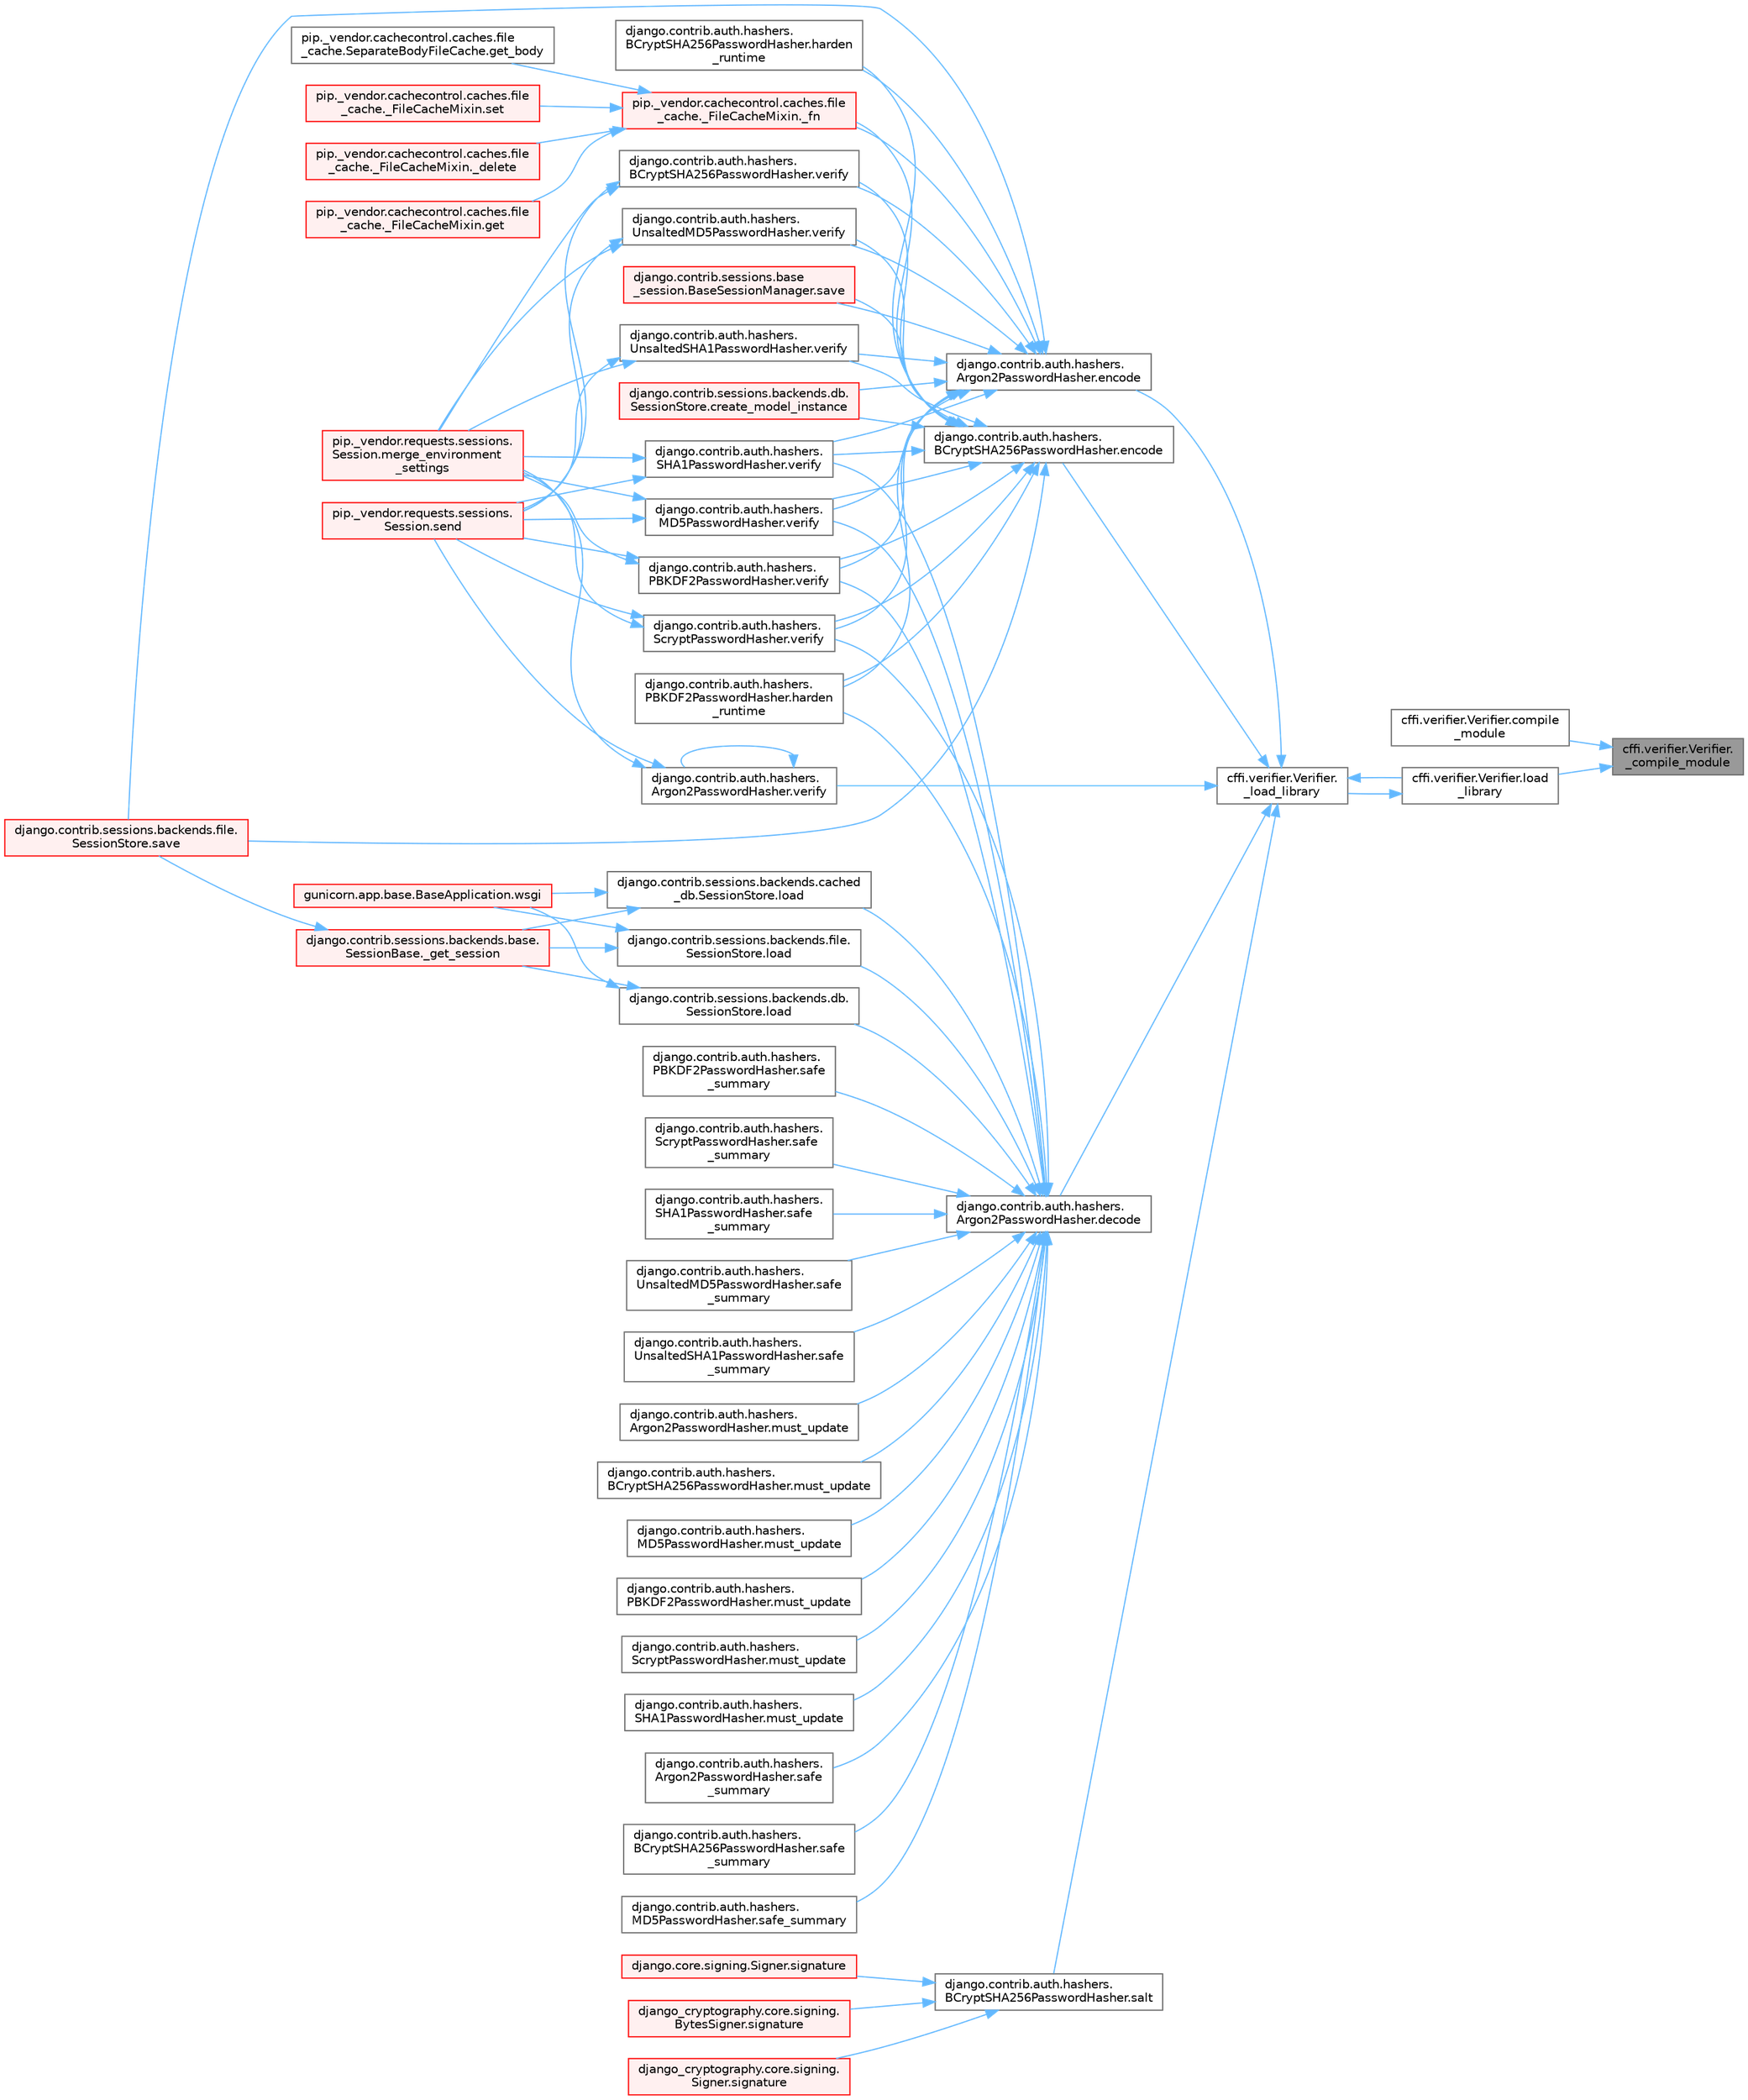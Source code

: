 digraph "cffi.verifier.Verifier._compile_module"
{
 // LATEX_PDF_SIZE
  bgcolor="transparent";
  edge [fontname=Helvetica,fontsize=10,labelfontname=Helvetica,labelfontsize=10];
  node [fontname=Helvetica,fontsize=10,shape=box,height=0.2,width=0.4];
  rankdir="RL";
  Node1 [id="Node000001",label="cffi.verifier.Verifier.\l_compile_module",height=0.2,width=0.4,color="gray40", fillcolor="grey60", style="filled", fontcolor="black",tooltip=" "];
  Node1 -> Node2 [id="edge1_Node000001_Node000002",dir="back",color="steelblue1",style="solid",tooltip=" "];
  Node2 [id="Node000002",label="cffi.verifier.Verifier.compile\l_module",height=0.2,width=0.4,color="grey40", fillcolor="white", style="filled",URL="$classcffi_1_1verifier_1_1_verifier.html#a3ab2b13f2f24bb6871b9111923f1a138",tooltip=" "];
  Node1 -> Node3 [id="edge2_Node000001_Node000003",dir="back",color="steelblue1",style="solid",tooltip=" "];
  Node3 [id="Node000003",label="cffi.verifier.Verifier.load\l_library",height=0.2,width=0.4,color="grey40", fillcolor="white", style="filled",URL="$classcffi_1_1verifier_1_1_verifier.html#a3f4cc3b50c42913dd0d22dc233524f28",tooltip=" "];
  Node3 -> Node4 [id="edge3_Node000003_Node000004",dir="back",color="steelblue1",style="solid",tooltip=" "];
  Node4 [id="Node000004",label="cffi.verifier.Verifier.\l_load_library",height=0.2,width=0.4,color="grey40", fillcolor="white", style="filled",URL="$classcffi_1_1verifier_1_1_verifier.html#a9de40d4d3231a07d492a907359b11949",tooltip=" "];
  Node4 -> Node5 [id="edge4_Node000004_Node000005",dir="back",color="steelblue1",style="solid",tooltip=" "];
  Node5 [id="Node000005",label="django.contrib.auth.hashers.\lArgon2PasswordHasher.decode",height=0.2,width=0.4,color="grey40", fillcolor="white", style="filled",URL="$classdjango_1_1contrib_1_1auth_1_1hashers_1_1_argon2_password_hasher.html#a72d1d6fbe76db2c306ea80efb11110a4",tooltip=" "];
  Node5 -> Node6 [id="edge5_Node000005_Node000006",dir="back",color="steelblue1",style="solid",tooltip=" "];
  Node6 [id="Node000006",label="django.contrib.auth.hashers.\lPBKDF2PasswordHasher.harden\l_runtime",height=0.2,width=0.4,color="grey40", fillcolor="white", style="filled",URL="$classdjango_1_1contrib_1_1auth_1_1hashers_1_1_p_b_k_d_f2_password_hasher.html#ae7f1dcad47802823597610b026fae83a",tooltip=" "];
  Node5 -> Node7 [id="edge6_Node000005_Node000007",dir="back",color="steelblue1",style="solid",tooltip=" "];
  Node7 [id="Node000007",label="django.contrib.sessions.backends.cached\l_db.SessionStore.load",height=0.2,width=0.4,color="grey40", fillcolor="white", style="filled",URL="$classdjango_1_1contrib_1_1sessions_1_1backends_1_1cached__db_1_1_session_store.html#a0432d07f359fa8281304478688605af7",tooltip=" "];
  Node7 -> Node8 [id="edge7_Node000007_Node000008",dir="back",color="steelblue1",style="solid",tooltip=" "];
  Node8 [id="Node000008",label="django.contrib.sessions.backends.base.\lSessionBase._get_session",height=0.2,width=0.4,color="red", fillcolor="#FFF0F0", style="filled",URL="$classdjango_1_1contrib_1_1sessions_1_1backends_1_1base_1_1_session_base.html#a3ca0af594cbb5d34f3d4f76c8f90bf4f",tooltip=" "];
  Node8 -> Node724 [id="edge8_Node000008_Node000724",dir="back",color="steelblue1",style="solid",tooltip=" "];
  Node724 [id="Node000724",label="django.contrib.sessions.backends.file.\lSessionStore.save",height=0.2,width=0.4,color="red", fillcolor="#FFF0F0", style="filled",URL="$classdjango_1_1contrib_1_1sessions_1_1backends_1_1file_1_1_session_store.html#af170f9c112376eb1627509287bf9620f",tooltip=" "];
  Node7 -> Node510 [id="edge9_Node000007_Node000510",dir="back",color="steelblue1",style="solid",tooltip=" "];
  Node510 [id="Node000510",label="gunicorn.app.base.BaseApplication.wsgi",height=0.2,width=0.4,color="red", fillcolor="#FFF0F0", style="filled",URL="$classgunicorn_1_1app_1_1base_1_1_base_application.html#a18ae24b2d0d44fb694b9f2b0cdffa670",tooltip=" "];
  Node5 -> Node3137 [id="edge10_Node000005_Node003137",dir="back",color="steelblue1",style="solid",tooltip=" "];
  Node3137 [id="Node003137",label="django.contrib.sessions.backends.db.\lSessionStore.load",height=0.2,width=0.4,color="grey40", fillcolor="white", style="filled",URL="$classdjango_1_1contrib_1_1sessions_1_1backends_1_1db_1_1_session_store.html#aab3bc77d15c0a33590a72f92a2efc994",tooltip=" "];
  Node3137 -> Node8 [id="edge11_Node003137_Node000008",dir="back",color="steelblue1",style="solid",tooltip=" "];
  Node3137 -> Node510 [id="edge12_Node003137_Node000510",dir="back",color="steelblue1",style="solid",tooltip=" "];
  Node5 -> Node509 [id="edge13_Node000005_Node000509",dir="back",color="steelblue1",style="solid",tooltip=" "];
  Node509 [id="Node000509",label="django.contrib.sessions.backends.file.\lSessionStore.load",height=0.2,width=0.4,color="grey40", fillcolor="white", style="filled",URL="$classdjango_1_1contrib_1_1sessions_1_1backends_1_1file_1_1_session_store.html#a408fa63512306fbaa7bbb62742f0295f",tooltip=" "];
  Node509 -> Node8 [id="edge14_Node000509_Node000008",dir="back",color="steelblue1",style="solid",tooltip=" "];
  Node509 -> Node510 [id="edge15_Node000509_Node000510",dir="back",color="steelblue1",style="solid",tooltip=" "];
  Node5 -> Node3138 [id="edge16_Node000005_Node003138",dir="back",color="steelblue1",style="solid",tooltip=" "];
  Node3138 [id="Node003138",label="django.contrib.auth.hashers.\lArgon2PasswordHasher.must_update",height=0.2,width=0.4,color="grey40", fillcolor="white", style="filled",URL="$classdjango_1_1contrib_1_1auth_1_1hashers_1_1_argon2_password_hasher.html#a4d8d054683b5147b2228836536f8e0a3",tooltip=" "];
  Node5 -> Node3139 [id="edge17_Node000005_Node003139",dir="back",color="steelblue1",style="solid",tooltip=" "];
  Node3139 [id="Node003139",label="django.contrib.auth.hashers.\lBCryptSHA256PasswordHasher.must_update",height=0.2,width=0.4,color="grey40", fillcolor="white", style="filled",URL="$classdjango_1_1contrib_1_1auth_1_1hashers_1_1_b_crypt_s_h_a256_password_hasher.html#a0da47cb102c5bbb66cf2a88f02681fc4",tooltip=" "];
  Node5 -> Node3140 [id="edge18_Node000005_Node003140",dir="back",color="steelblue1",style="solid",tooltip=" "];
  Node3140 [id="Node003140",label="django.contrib.auth.hashers.\lMD5PasswordHasher.must_update",height=0.2,width=0.4,color="grey40", fillcolor="white", style="filled",URL="$classdjango_1_1contrib_1_1auth_1_1hashers_1_1_m_d5_password_hasher.html#ab94a37f578422009eb384a7d039be74c",tooltip=" "];
  Node5 -> Node3141 [id="edge19_Node000005_Node003141",dir="back",color="steelblue1",style="solid",tooltip=" "];
  Node3141 [id="Node003141",label="django.contrib.auth.hashers.\lPBKDF2PasswordHasher.must_update",height=0.2,width=0.4,color="grey40", fillcolor="white", style="filled",URL="$classdjango_1_1contrib_1_1auth_1_1hashers_1_1_p_b_k_d_f2_password_hasher.html#a2779a6ac57e7b11aa5b0f06ff2db0ae0",tooltip=" "];
  Node5 -> Node3142 [id="edge20_Node000005_Node003142",dir="back",color="steelblue1",style="solid",tooltip=" "];
  Node3142 [id="Node003142",label="django.contrib.auth.hashers.\lScryptPasswordHasher.must_update",height=0.2,width=0.4,color="grey40", fillcolor="white", style="filled",URL="$classdjango_1_1contrib_1_1auth_1_1hashers_1_1_scrypt_password_hasher.html#ad7430c0123af2934cfb00a1df1e98013",tooltip=" "];
  Node5 -> Node3143 [id="edge21_Node000005_Node003143",dir="back",color="steelblue1",style="solid",tooltip=" "];
  Node3143 [id="Node003143",label="django.contrib.auth.hashers.\lSHA1PasswordHasher.must_update",height=0.2,width=0.4,color="grey40", fillcolor="white", style="filled",URL="$classdjango_1_1contrib_1_1auth_1_1hashers_1_1_s_h_a1_password_hasher.html#a48710ac799dfafff9063e9c3c257879b",tooltip=" "];
  Node5 -> Node3144 [id="edge22_Node000005_Node003144",dir="back",color="steelblue1",style="solid",tooltip=" "];
  Node3144 [id="Node003144",label="django.contrib.auth.hashers.\lArgon2PasswordHasher.safe\l_summary",height=0.2,width=0.4,color="grey40", fillcolor="white", style="filled",URL="$classdjango_1_1contrib_1_1auth_1_1hashers_1_1_argon2_password_hasher.html#a12accfa1720c447a39dfe2f00072b4bd",tooltip=" "];
  Node5 -> Node3145 [id="edge23_Node000005_Node003145",dir="back",color="steelblue1",style="solid",tooltip=" "];
  Node3145 [id="Node003145",label="django.contrib.auth.hashers.\lBCryptSHA256PasswordHasher.safe\l_summary",height=0.2,width=0.4,color="grey40", fillcolor="white", style="filled",URL="$classdjango_1_1contrib_1_1auth_1_1hashers_1_1_b_crypt_s_h_a256_password_hasher.html#a8db6b0f1a9bc0c11380da6b595261419",tooltip=" "];
  Node5 -> Node3146 [id="edge24_Node000005_Node003146",dir="back",color="steelblue1",style="solid",tooltip=" "];
  Node3146 [id="Node003146",label="django.contrib.auth.hashers.\lMD5PasswordHasher.safe_summary",height=0.2,width=0.4,color="grey40", fillcolor="white", style="filled",URL="$classdjango_1_1contrib_1_1auth_1_1hashers_1_1_m_d5_password_hasher.html#aa9ab9e843c2395868e413e2114d95c53",tooltip=" "];
  Node5 -> Node3147 [id="edge25_Node000005_Node003147",dir="back",color="steelblue1",style="solid",tooltip=" "];
  Node3147 [id="Node003147",label="django.contrib.auth.hashers.\lPBKDF2PasswordHasher.safe\l_summary",height=0.2,width=0.4,color="grey40", fillcolor="white", style="filled",URL="$classdjango_1_1contrib_1_1auth_1_1hashers_1_1_p_b_k_d_f2_password_hasher.html#abc89dd47acbf388179b1559b9175ab9c",tooltip=" "];
  Node5 -> Node3148 [id="edge26_Node000005_Node003148",dir="back",color="steelblue1",style="solid",tooltip=" "];
  Node3148 [id="Node003148",label="django.contrib.auth.hashers.\lScryptPasswordHasher.safe\l_summary",height=0.2,width=0.4,color="grey40", fillcolor="white", style="filled",URL="$classdjango_1_1contrib_1_1auth_1_1hashers_1_1_scrypt_password_hasher.html#ad8b9a2f43b3b5a6a8ca1f4d55ed354e7",tooltip=" "];
  Node5 -> Node3149 [id="edge27_Node000005_Node003149",dir="back",color="steelblue1",style="solid",tooltip=" "];
  Node3149 [id="Node003149",label="django.contrib.auth.hashers.\lSHA1PasswordHasher.safe\l_summary",height=0.2,width=0.4,color="grey40", fillcolor="white", style="filled",URL="$classdjango_1_1contrib_1_1auth_1_1hashers_1_1_s_h_a1_password_hasher.html#af0401ddc75458ced75d0a4ba09da337e",tooltip=" "];
  Node5 -> Node3150 [id="edge28_Node000005_Node003150",dir="back",color="steelblue1",style="solid",tooltip=" "];
  Node3150 [id="Node003150",label="django.contrib.auth.hashers.\lUnsaltedMD5PasswordHasher.safe\l_summary",height=0.2,width=0.4,color="grey40", fillcolor="white", style="filled",URL="$classdjango_1_1contrib_1_1auth_1_1hashers_1_1_unsalted_m_d5_password_hasher.html#a04311fccf82d7ee1d53dd5979e13efda",tooltip=" "];
  Node5 -> Node3151 [id="edge29_Node000005_Node003151",dir="back",color="steelblue1",style="solid",tooltip=" "];
  Node3151 [id="Node003151",label="django.contrib.auth.hashers.\lUnsaltedSHA1PasswordHasher.safe\l_summary",height=0.2,width=0.4,color="grey40", fillcolor="white", style="filled",URL="$classdjango_1_1contrib_1_1auth_1_1hashers_1_1_unsalted_s_h_a1_password_hasher.html#a78e95b00b0999cf4b19e747e63fa51f8",tooltip=" "];
  Node5 -> Node3152 [id="edge30_Node000005_Node003152",dir="back",color="steelblue1",style="solid",tooltip=" "];
  Node3152 [id="Node003152",label="django.contrib.auth.hashers.\lMD5PasswordHasher.verify",height=0.2,width=0.4,color="grey40", fillcolor="white", style="filled",URL="$classdjango_1_1contrib_1_1auth_1_1hashers_1_1_m_d5_password_hasher.html#a5ee1720bbd104f7f53ced6d0f7847393",tooltip=" "];
  Node3152 -> Node1791 [id="edge31_Node003152_Node001791",dir="back",color="steelblue1",style="solid",tooltip=" "];
  Node1791 [id="Node001791",label="pip._vendor.requests.sessions.\lSession.merge_environment\l_settings",height=0.2,width=0.4,color="red", fillcolor="#FFF0F0", style="filled",URL="$classpip_1_1__vendor_1_1requests_1_1sessions_1_1_session.html#a1bbc07ae0fd8434a0ae651e3eb482be0",tooltip=" "];
  Node3152 -> Node1792 [id="edge32_Node003152_Node001792",dir="back",color="steelblue1",style="solid",tooltip=" "];
  Node1792 [id="Node001792",label="pip._vendor.requests.sessions.\lSession.send",height=0.2,width=0.4,color="red", fillcolor="#FFF0F0", style="filled",URL="$classpip_1_1__vendor_1_1requests_1_1sessions_1_1_session.html#ac53877008b8d3c6901be36033885124c",tooltip=" "];
  Node5 -> Node3153 [id="edge33_Node000005_Node003153",dir="back",color="steelblue1",style="solid",tooltip=" "];
  Node3153 [id="Node003153",label="django.contrib.auth.hashers.\lPBKDF2PasswordHasher.verify",height=0.2,width=0.4,color="grey40", fillcolor="white", style="filled",URL="$classdjango_1_1contrib_1_1auth_1_1hashers_1_1_p_b_k_d_f2_password_hasher.html#a769f11e83d4f84b6a1aa2414aa345a96",tooltip=" "];
  Node3153 -> Node1791 [id="edge34_Node003153_Node001791",dir="back",color="steelblue1",style="solid",tooltip=" "];
  Node3153 -> Node1792 [id="edge35_Node003153_Node001792",dir="back",color="steelblue1",style="solid",tooltip=" "];
  Node5 -> Node3154 [id="edge36_Node000005_Node003154",dir="back",color="steelblue1",style="solid",tooltip=" "];
  Node3154 [id="Node003154",label="django.contrib.auth.hashers.\lScryptPasswordHasher.verify",height=0.2,width=0.4,color="grey40", fillcolor="white", style="filled",URL="$classdjango_1_1contrib_1_1auth_1_1hashers_1_1_scrypt_password_hasher.html#ae1fe41459b9b8cc72115d2f8c01f6776",tooltip=" "];
  Node3154 -> Node1791 [id="edge37_Node003154_Node001791",dir="back",color="steelblue1",style="solid",tooltip=" "];
  Node3154 -> Node1792 [id="edge38_Node003154_Node001792",dir="back",color="steelblue1",style="solid",tooltip=" "];
  Node5 -> Node3155 [id="edge39_Node000005_Node003155",dir="back",color="steelblue1",style="solid",tooltip=" "];
  Node3155 [id="Node003155",label="django.contrib.auth.hashers.\lSHA1PasswordHasher.verify",height=0.2,width=0.4,color="grey40", fillcolor="white", style="filled",URL="$classdjango_1_1contrib_1_1auth_1_1hashers_1_1_s_h_a1_password_hasher.html#a5ac2a7038875bc3da2654b03c1ae2716",tooltip=" "];
  Node3155 -> Node1791 [id="edge40_Node003155_Node001791",dir="back",color="steelblue1",style="solid",tooltip=" "];
  Node3155 -> Node1792 [id="edge41_Node003155_Node001792",dir="back",color="steelblue1",style="solid",tooltip=" "];
  Node4 -> Node3156 [id="edge42_Node000004_Node003156",dir="back",color="steelblue1",style="solid",tooltip=" "];
  Node3156 [id="Node003156",label="django.contrib.auth.hashers.\lArgon2PasswordHasher.encode",height=0.2,width=0.4,color="grey40", fillcolor="white", style="filled",URL="$classdjango_1_1contrib_1_1auth_1_1hashers_1_1_argon2_password_hasher.html#a0ed201c5832e89c4a3272c737dfc7567",tooltip=" "];
  Node3156 -> Node3157 [id="edge43_Node003156_Node003157",dir="back",color="steelblue1",style="solid",tooltip=" "];
  Node3157 [id="Node003157",label="pip._vendor.cachecontrol.caches.file\l_cache._FileCacheMixin._fn",height=0.2,width=0.4,color="red", fillcolor="#FFF0F0", style="filled",URL="$classpip_1_1__vendor_1_1cachecontrol_1_1caches_1_1file__cache_1_1___file_cache_mixin.html#a8e94253502ca252f8c8ca1e4921fd42f",tooltip=" "];
  Node3157 -> Node3158 [id="edge44_Node003157_Node003158",dir="back",color="steelblue1",style="solid",tooltip=" "];
  Node3158 [id="Node003158",label="pip._vendor.cachecontrol.caches.file\l_cache._FileCacheMixin._delete",height=0.2,width=0.4,color="red", fillcolor="#FFF0F0", style="filled",URL="$classpip_1_1__vendor_1_1cachecontrol_1_1caches_1_1file__cache_1_1___file_cache_mixin.html#a0ebc930693f8386cf1231d4ab04fb800",tooltip=" "];
  Node3157 -> Node3163 [id="edge45_Node003157_Node003163",dir="back",color="steelblue1",style="solid",tooltip=" "];
  Node3163 [id="Node003163",label="pip._vendor.cachecontrol.caches.file\l_cache._FileCacheMixin.get",height=0.2,width=0.4,color="red", fillcolor="#FFF0F0", style="filled",URL="$classpip_1_1__vendor_1_1cachecontrol_1_1caches_1_1file__cache_1_1___file_cache_mixin.html#afef88044f42ddd480be90e94a50e07bc",tooltip=" "];
  Node3157 -> Node3164 [id="edge46_Node003157_Node003164",dir="back",color="steelblue1",style="solid",tooltip=" "];
  Node3164 [id="Node003164",label="pip._vendor.cachecontrol.caches.file\l_cache.SeparateBodyFileCache.get_body",height=0.2,width=0.4,color="grey40", fillcolor="white", style="filled",URL="$classpip_1_1__vendor_1_1cachecontrol_1_1caches_1_1file__cache_1_1_separate_body_file_cache.html#a96853f5f4944aab4999b423e98ae94a7",tooltip=" "];
  Node3157 -> Node3165 [id="edge47_Node003157_Node003165",dir="back",color="steelblue1",style="solid",tooltip=" "];
  Node3165 [id="Node003165",label="pip._vendor.cachecontrol.caches.file\l_cache._FileCacheMixin.set",height=0.2,width=0.4,color="red", fillcolor="#FFF0F0", style="filled",URL="$classpip_1_1__vendor_1_1cachecontrol_1_1caches_1_1file__cache_1_1___file_cache_mixin.html#ae8a7588fc5a71680756743e05deeea9b",tooltip=" "];
  Node3156 -> Node1821 [id="edge48_Node003156_Node001821",dir="back",color="steelblue1",style="solid",tooltip=" "];
  Node1821 [id="Node001821",label="django.contrib.sessions.backends.db.\lSessionStore.create_model_instance",height=0.2,width=0.4,color="red", fillcolor="#FFF0F0", style="filled",URL="$classdjango_1_1contrib_1_1sessions_1_1backends_1_1db_1_1_session_store.html#a0a3de585eb81b76b2c9c405702a7a563",tooltip=" "];
  Node3156 -> Node3167 [id="edge49_Node003156_Node003167",dir="back",color="steelblue1",style="solid",tooltip=" "];
  Node3167 [id="Node003167",label="django.contrib.auth.hashers.\lBCryptSHA256PasswordHasher.harden\l_runtime",height=0.2,width=0.4,color="grey40", fillcolor="white", style="filled",URL="$classdjango_1_1contrib_1_1auth_1_1hashers_1_1_b_crypt_s_h_a256_password_hasher.html#aeb2d930973f5a8b0a605c789332df5b0",tooltip=" "];
  Node3156 -> Node6 [id="edge50_Node003156_Node000006",dir="back",color="steelblue1",style="solid",tooltip=" "];
  Node3156 -> Node724 [id="edge51_Node003156_Node000724",dir="back",color="steelblue1",style="solid",tooltip=" "];
  Node3156 -> Node3168 [id="edge52_Node003156_Node003168",dir="back",color="steelblue1",style="solid",tooltip=" "];
  Node3168 [id="Node003168",label="django.contrib.sessions.base\l_session.BaseSessionManager.save",height=0.2,width=0.4,color="red", fillcolor="#FFF0F0", style="filled",URL="$classdjango_1_1contrib_1_1sessions_1_1base__session_1_1_base_session_manager.html#a323bed24720881f2b0c3e3fce57c1a5a",tooltip=" "];
  Node3156 -> Node3169 [id="edge53_Node003156_Node003169",dir="back",color="steelblue1",style="solid",tooltip=" "];
  Node3169 [id="Node003169",label="django.contrib.auth.hashers.\lBCryptSHA256PasswordHasher.verify",height=0.2,width=0.4,color="grey40", fillcolor="white", style="filled",URL="$classdjango_1_1contrib_1_1auth_1_1hashers_1_1_b_crypt_s_h_a256_password_hasher.html#aace67824fb9a74b812da9e723c452182",tooltip=" "];
  Node3169 -> Node1791 [id="edge54_Node003169_Node001791",dir="back",color="steelblue1",style="solid",tooltip=" "];
  Node3169 -> Node1792 [id="edge55_Node003169_Node001792",dir="back",color="steelblue1",style="solid",tooltip=" "];
  Node3156 -> Node3152 [id="edge56_Node003156_Node003152",dir="back",color="steelblue1",style="solid",tooltip=" "];
  Node3156 -> Node3153 [id="edge57_Node003156_Node003153",dir="back",color="steelblue1",style="solid",tooltip=" "];
  Node3156 -> Node3154 [id="edge58_Node003156_Node003154",dir="back",color="steelblue1",style="solid",tooltip=" "];
  Node3156 -> Node3155 [id="edge59_Node003156_Node003155",dir="back",color="steelblue1",style="solid",tooltip=" "];
  Node3156 -> Node3170 [id="edge60_Node003156_Node003170",dir="back",color="steelblue1",style="solid",tooltip=" "];
  Node3170 [id="Node003170",label="django.contrib.auth.hashers.\lUnsaltedMD5PasswordHasher.verify",height=0.2,width=0.4,color="grey40", fillcolor="white", style="filled",URL="$classdjango_1_1contrib_1_1auth_1_1hashers_1_1_unsalted_m_d5_password_hasher.html#ad634eb70221559f3132f12171b8ebae0",tooltip=" "];
  Node3170 -> Node1791 [id="edge61_Node003170_Node001791",dir="back",color="steelblue1",style="solid",tooltip=" "];
  Node3170 -> Node1792 [id="edge62_Node003170_Node001792",dir="back",color="steelblue1",style="solid",tooltip=" "];
  Node3156 -> Node3171 [id="edge63_Node003156_Node003171",dir="back",color="steelblue1",style="solid",tooltip=" "];
  Node3171 [id="Node003171",label="django.contrib.auth.hashers.\lUnsaltedSHA1PasswordHasher.verify",height=0.2,width=0.4,color="grey40", fillcolor="white", style="filled",URL="$classdjango_1_1contrib_1_1auth_1_1hashers_1_1_unsalted_s_h_a1_password_hasher.html#ad4dd5a8b681866ea72b2b9b8b1f3a552",tooltip=" "];
  Node3171 -> Node1791 [id="edge64_Node003171_Node001791",dir="back",color="steelblue1",style="solid",tooltip=" "];
  Node3171 -> Node1792 [id="edge65_Node003171_Node001792",dir="back",color="steelblue1",style="solid",tooltip=" "];
  Node4 -> Node3172 [id="edge66_Node000004_Node003172",dir="back",color="steelblue1",style="solid",tooltip=" "];
  Node3172 [id="Node003172",label="django.contrib.auth.hashers.\lBCryptSHA256PasswordHasher.encode",height=0.2,width=0.4,color="grey40", fillcolor="white", style="filled",URL="$classdjango_1_1contrib_1_1auth_1_1hashers_1_1_b_crypt_s_h_a256_password_hasher.html#a7fac654818c9a8cfe6a5df3fefe957a1",tooltip=" "];
  Node3172 -> Node3157 [id="edge67_Node003172_Node003157",dir="back",color="steelblue1",style="solid",tooltip=" "];
  Node3172 -> Node1821 [id="edge68_Node003172_Node001821",dir="back",color="steelblue1",style="solid",tooltip=" "];
  Node3172 -> Node3167 [id="edge69_Node003172_Node003167",dir="back",color="steelblue1",style="solid",tooltip=" "];
  Node3172 -> Node6 [id="edge70_Node003172_Node000006",dir="back",color="steelblue1",style="solid",tooltip=" "];
  Node3172 -> Node724 [id="edge71_Node003172_Node000724",dir="back",color="steelblue1",style="solid",tooltip=" "];
  Node3172 -> Node3168 [id="edge72_Node003172_Node003168",dir="back",color="steelblue1",style="solid",tooltip=" "];
  Node3172 -> Node3169 [id="edge73_Node003172_Node003169",dir="back",color="steelblue1",style="solid",tooltip=" "];
  Node3172 -> Node3152 [id="edge74_Node003172_Node003152",dir="back",color="steelblue1",style="solid",tooltip=" "];
  Node3172 -> Node3153 [id="edge75_Node003172_Node003153",dir="back",color="steelblue1",style="solid",tooltip=" "];
  Node3172 -> Node3154 [id="edge76_Node003172_Node003154",dir="back",color="steelblue1",style="solid",tooltip=" "];
  Node3172 -> Node3155 [id="edge77_Node003172_Node003155",dir="back",color="steelblue1",style="solid",tooltip=" "];
  Node3172 -> Node3170 [id="edge78_Node003172_Node003170",dir="back",color="steelblue1",style="solid",tooltip=" "];
  Node3172 -> Node3171 [id="edge79_Node003172_Node003171",dir="back",color="steelblue1",style="solid",tooltip=" "];
  Node4 -> Node3 [id="edge80_Node000004_Node000003",dir="back",color="steelblue1",style="solid",tooltip=" "];
  Node4 -> Node3173 [id="edge81_Node000004_Node003173",dir="back",color="steelblue1",style="solid",tooltip=" "];
  Node3173 [id="Node003173",label="django.contrib.auth.hashers.\lBCryptSHA256PasswordHasher.salt",height=0.2,width=0.4,color="grey40", fillcolor="white", style="filled",URL="$classdjango_1_1contrib_1_1auth_1_1hashers_1_1_b_crypt_s_h_a256_password_hasher.html#a8bf9448c637933b786cf0fd4dfa3b346",tooltip=" "];
  Node3173 -> Node3174 [id="edge82_Node003173_Node003174",dir="back",color="steelblue1",style="solid",tooltip=" "];
  Node3174 [id="Node003174",label="django.core.signing.Signer.signature",height=0.2,width=0.4,color="red", fillcolor="#FFF0F0", style="filled",URL="$classdjango_1_1core_1_1signing_1_1_signer.html#a7f07d25e055e1c12121ac821012efb46",tooltip=" "];
  Node3173 -> Node3175 [id="edge83_Node003173_Node003175",dir="back",color="steelblue1",style="solid",tooltip=" "];
  Node3175 [id="Node003175",label="django_cryptography.core.signing.\lBytesSigner.signature",height=0.2,width=0.4,color="red", fillcolor="#FFF0F0", style="filled",URL="$classdjango__cryptography_1_1core_1_1signing_1_1_bytes_signer.html#a90cc9a96f9ef73301790d9762e653f19",tooltip=" "];
  Node3173 -> Node3176 [id="edge84_Node003173_Node003176",dir="back",color="steelblue1",style="solid",tooltip=" "];
  Node3176 [id="Node003176",label="django_cryptography.core.signing.\lSigner.signature",height=0.2,width=0.4,color="red", fillcolor="#FFF0F0", style="filled",URL="$classdjango__cryptography_1_1core_1_1signing_1_1_signer.html#ad71de574e6dffcf1fab21a8ecac7c516",tooltip=" "];
  Node4 -> Node3177 [id="edge85_Node000004_Node003177",dir="back",color="steelblue1",style="solid",tooltip=" "];
  Node3177 [id="Node003177",label="django.contrib.auth.hashers.\lArgon2PasswordHasher.verify",height=0.2,width=0.4,color="grey40", fillcolor="white", style="filled",URL="$classdjango_1_1contrib_1_1auth_1_1hashers_1_1_argon2_password_hasher.html#aa1b8e90990f8dc1f2a0dcb0f6e95a364",tooltip=" "];
  Node3177 -> Node1791 [id="edge86_Node003177_Node001791",dir="back",color="steelblue1",style="solid",tooltip=" "];
  Node3177 -> Node1792 [id="edge87_Node003177_Node001792",dir="back",color="steelblue1",style="solid",tooltip=" "];
  Node3177 -> Node3177 [id="edge88_Node003177_Node003177",dir="back",color="steelblue1",style="solid",tooltip=" "];
}
